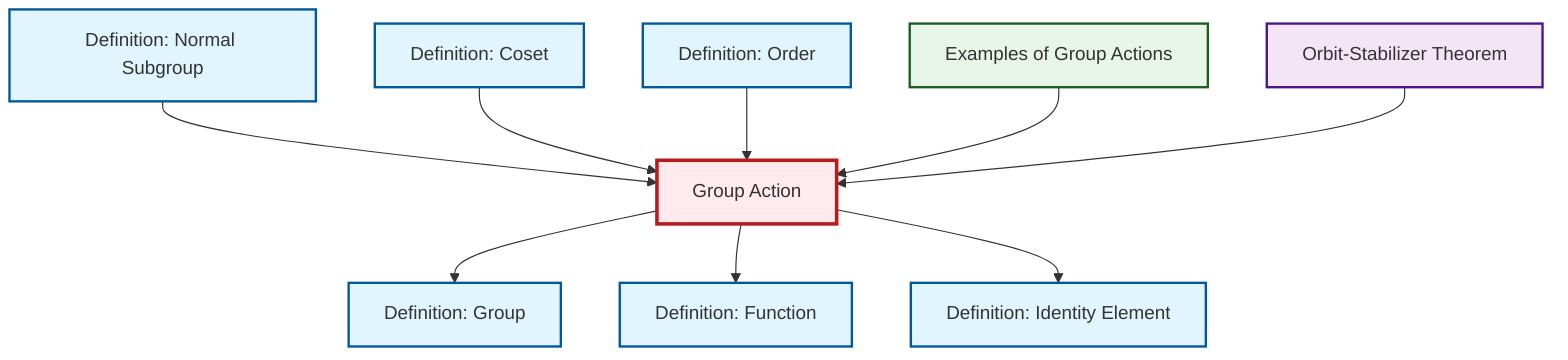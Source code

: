 graph TD
    classDef definition fill:#e1f5fe,stroke:#01579b,stroke-width:2px
    classDef theorem fill:#f3e5f5,stroke:#4a148c,stroke-width:2px
    classDef axiom fill:#fff3e0,stroke:#e65100,stroke-width:2px
    classDef example fill:#e8f5e9,stroke:#1b5e20,stroke-width:2px
    classDef current fill:#ffebee,stroke:#b71c1c,stroke-width:3px
    def-function["Definition: Function"]:::definition
    def-order["Definition: Order"]:::definition
    thm-orbit-stabilizer["Orbit-Stabilizer Theorem"]:::theorem
    def-group-action["Group Action"]:::definition
    ex-group-action-examples["Examples of Group Actions"]:::example
    def-coset["Definition: Coset"]:::definition
    def-identity-element["Definition: Identity Element"]:::definition
    def-group["Definition: Group"]:::definition
    def-normal-subgroup["Definition: Normal Subgroup"]:::definition
    def-group-action --> def-group
    def-normal-subgroup --> def-group-action
    def-group-action --> def-function
    def-coset --> def-group-action
    def-order --> def-group-action
    def-group-action --> def-identity-element
    ex-group-action-examples --> def-group-action
    thm-orbit-stabilizer --> def-group-action
    class def-group-action current